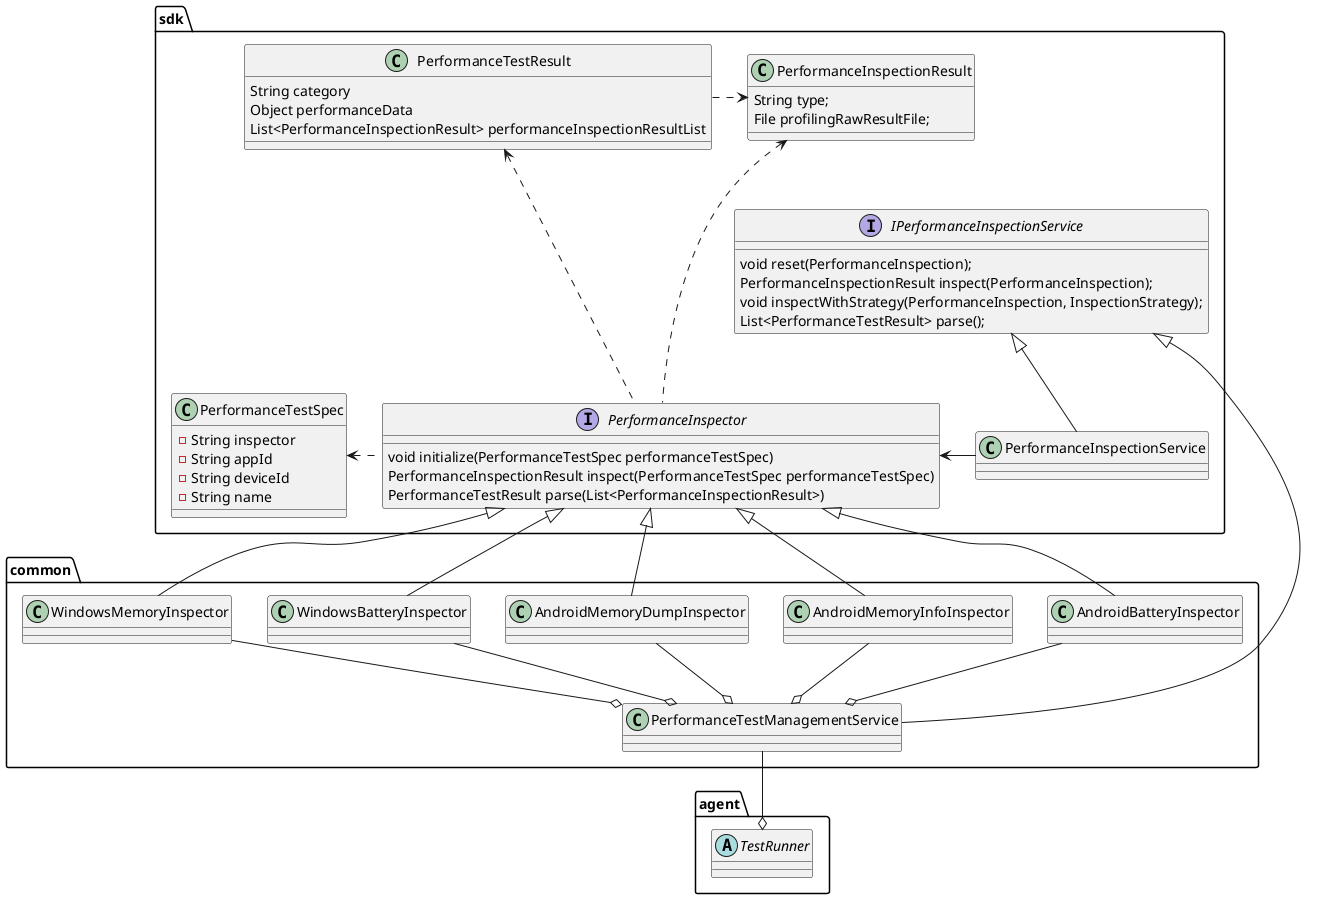 @startuml
'https://plantuml.com/class-diagram'

package "sdk" {

    class PerformanceTestSpec {
        -String inspector
        -String appId
        -String deviceId
        -String name
    }
    interface PerformanceInspector {
        void initialize(PerformanceTestSpec performanceTestSpec)
        PerformanceInspectionResult inspect(PerformanceTestSpec performanceTestSpec)
        PerformanceTestResult parse(List<PerformanceInspectionResult>)
    }

    interface IPerformanceInspectionService {
        void reset(PerformanceInspection);
        PerformanceInspectionResult inspect(PerformanceInspection);
        void inspectWithStrategy(PerformanceInspection, InspectionStrategy);
        List<PerformanceTestResult> parse();
    }

    class PerformanceInspectionService {
    }

    class PerformanceTestResult {
        String category
        Object performanceData
        List<PerformanceInspectionResult> performanceInspectionResultList
    }

    class PerformanceInspectionResult {
        String type;
        File profilingRawResultFile;
    }

    PerformanceInspector -left..> PerformanceTestSpec
    PerformanceInspector -up..> PerformanceInspectionResult
    PerformanceInspector <---right PerformanceInspectionService
    PerformanceInspector -up..> PerformanceTestResult
    PerformanceTestResult -right..> PerformanceInspectionResult
    PerformanceInspectionService -u-|> IPerformanceInspectionService
}

package "agent" {
    abstract class TestRunner {
    }
}

package "common" {
    class PerformanceTestManagementService {

    }

    PerformanceInspector <|-- AndroidBatteryInspector
    PerformanceInspector <|-- AndroidMemoryInfoInspector
    PerformanceInspector <|-- AndroidMemoryDumpInspector
    PerformanceInspector <|-- WindowsBatteryInspector
    PerformanceInspector <|-- WindowsMemoryInspector

    AndroidBatteryInspector --o PerformanceTestManagementService
    AndroidMemoryInfoInspector --o PerformanceTestManagementService
    AndroidMemoryDumpInspector --o PerformanceTestManagementService
    WindowsBatteryInspector --o PerformanceTestManagementService
    WindowsMemoryInspector --o PerformanceTestManagementService
    PerformanceTestManagementService --|> IPerformanceInspectionService

    TestRunner o-u- PerformanceTestManagementService
}
@enduml